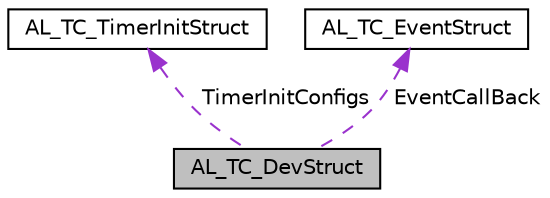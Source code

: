 digraph "AL_TC_DevStruct"
{
  edge [fontname="Helvetica",fontsize="10",labelfontname="Helvetica",labelfontsize="10"];
  node [fontname="Helvetica",fontsize="10",shape=record];
  Node1 [label="AL_TC_DevStruct",height=0.2,width=0.4,color="black", fillcolor="grey75", style="filled", fontcolor="black"];
  Node2 -> Node1 [dir="back",color="darkorchid3",fontsize="10",style="dashed",label=" TimerInitConfigs" ,fontname="Helvetica"];
  Node2 [label="AL_TC_TimerInitStruct",height=0.2,width=0.4,color="black", fillcolor="white", style="filled",URL="$structAL__TC__TimerInitStruct.html"];
  Node3 -> Node1 [dir="back",color="darkorchid3",fontsize="10",style="dashed",label=" EventCallBack" ,fontname="Helvetica"];
  Node3 [label="AL_TC_EventStruct",height=0.2,width=0.4,color="black", fillcolor="white", style="filled",URL="$structAL__TC__EventStruct.html"];
}
